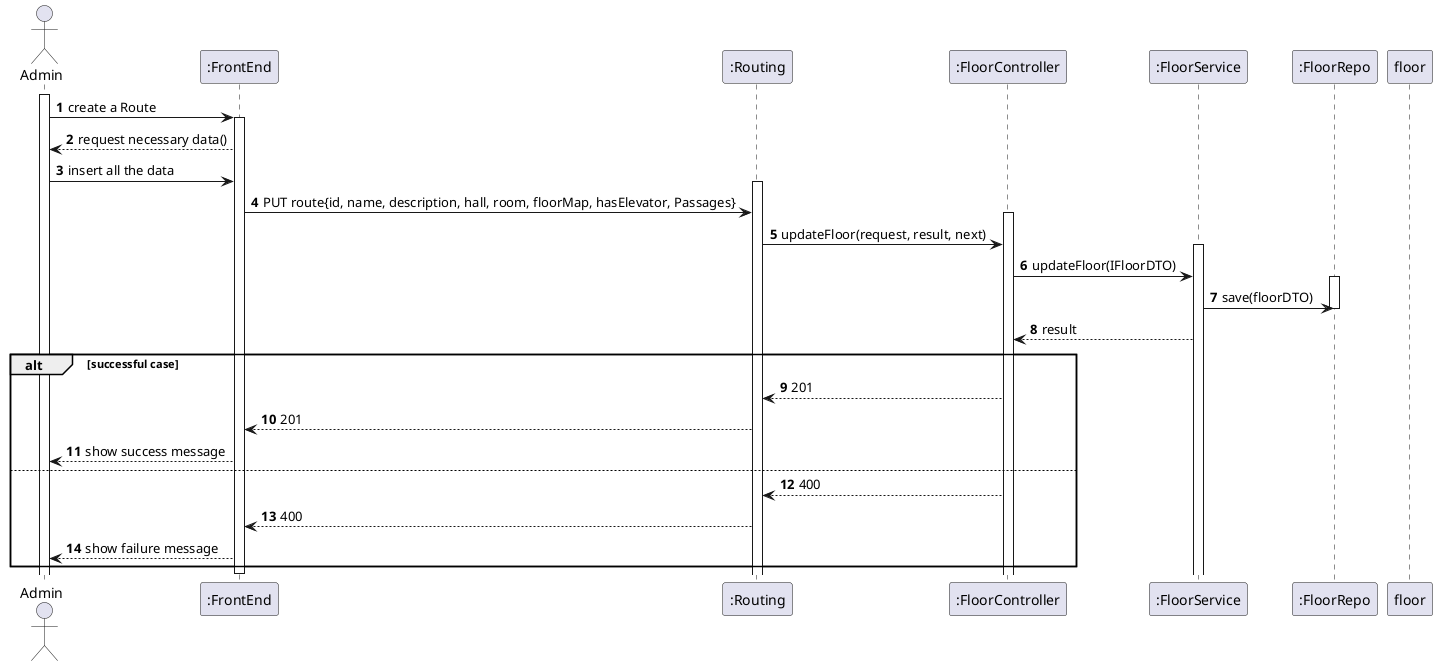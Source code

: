 @startuml
autonumber
'hide footbox
actor "Admin" as admin

participant ":FrontEnd" as sys
participant ":Routing" as route
participant ":FloorController" as ctrl
participant ":FloorService" as srvc
participant ":FloorRepo" as repo


activate admin

admin -> sys: create a Route
activate sys

sys --> admin: request necessary data()
admin -> sys : insert all the data
activate route
sys -> route: PUT route{id, name, description, hall, room, floorMap, hasElevator, Passages}
activate ctrl
route -> ctrl: updateFloor(request, result, next)
activate srvc
ctrl -> srvc: updateFloor(IFloorDTO)
activate repo
srvc -> repo: save(floorDTO)
deactivate repo
srvc --> ctrl: result

alt successful case
    ctrl --> route : 201
    route --> sys: 201
    sys --> admin: show success message
else
    ctrl --> route : 400
    route --> sys: 400
    sys --> admin: show failure message
end
deactivate floor
deactivate sys
@enduml